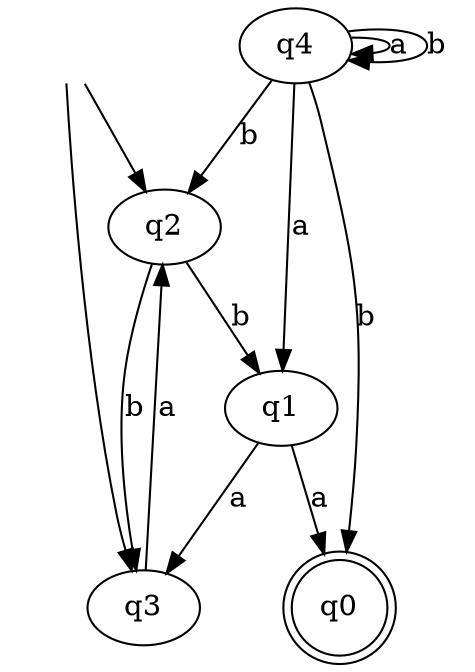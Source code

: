 digraph { 
 "" [shape=none]
 "q0" [shape=doublecircle]

 "" -> "q2"
 "" -> "q3"
 "q1" -> "q0"[label="a", weight="a"]; 
 "q4" -> "q0"[label="b", weight="b"]; 
 "q4" -> "q1"[label="a", weight="a"]; 
 "q2" -> "q1"[label="b", weight="b"]; 
 "q3" -> "q2"[label="a", weight="a"]; 
 "q4" -> "q2"[label="b", weight="b"]; 
 "q1" -> "q3"[label="a", weight="a"]; 
 "q2" -> "q3"[label="b", weight="b"]; 
 "q4" -> "q4"[label="a", weight="a"]; 
 "q4" -> "q4"[label="b", weight="b"]; 
}
